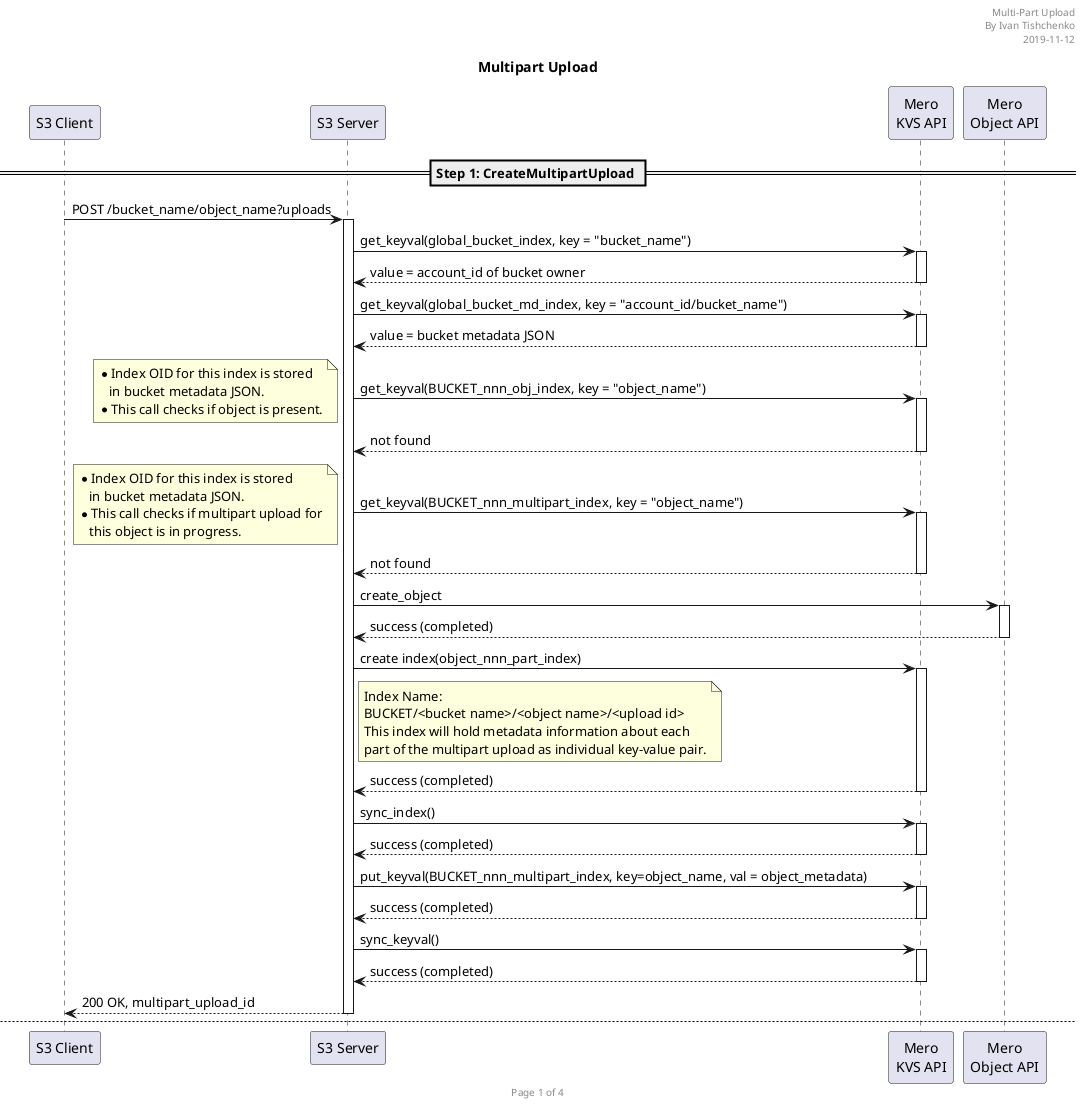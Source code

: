 @startuml

' Steps are listed here:
' https://docs.google.com/document/d/15YIzQUnz8MaACBdqKuZMbKSIDjSzBxb7OMhHqVAIgiI/edit#heading=h.dabn95db9jmm

header Multi-Part Upload\n By Ivan Tishchenko\n 2019-11-12
footer Page %page% of %lastpage%

title Multipart Upload

participant "S3 Client" as client
participant "S3 Server" as server
participant "Mero\nKVS API" as kvs
participant "Mero\nObject API" as object

autoactivate on



== Step 1: CreateMultipartUpload ==

client -> server: POST /bucket_name/object_name?uploads

server -> kvs: get_keyval(global_bucket_index, key = "bucket_name")
kvs --> server: value = account_id of bucket owner

server -> kvs: get_keyval(global_bucket_md_index, key = "account_id/bucket_name")
kvs --> server: value = bucket metadata JSON

server -> kvs: get_keyval(BUCKET_nnn_obj_index, key = "object_name")
note left
   * Index OID for this index is stored
      in bucket metadata JSON.
   * This call checks if object is present.
end note
kvs --> server: not found

server -> kvs: get_keyval(BUCKET_nnn_multipart_index, key = "object_name")
note left
   * Index OID for this index is stored
      in bucket metadata JSON.
   * This call checks if multipart upload for
      this object is in progress.
end note
kvs --> server: not found

server -> object: create_object
object --> server: success (completed)

server -> kvs: create index(object_nnn_part_index)
note right of server
  Index Name:
  BUCKET/<bucket name>/<object name>/<upload id>
  This index will hold metadata information about each
  part of the multipart upload as individual key-value pair.
end note
kvs --> server: success (completed)

server -> kvs: sync_index()
kvs --> server: success (completed)

server -> kvs: put_keyval(BUCKET_nnn_multipart_index, key=object_name, val = object_metadata)
kvs --> server: success (completed)

server -> kvs: sync_keyval()
kvs --> server: success (completed)

server --> client: 200 OK, multipart_upload_id


newpage
== Step 2: First "put part data" request ==

client -> server: PUT object with partNumber = 1\n uploadId = multipart_upload_id
note right: PUT /bucket_name/object_name?partNumber=1&uploadId=...guid

server -> kvs: get_keyval(global_bucket_index, key = "bucket_name")
kvs --> server: value = account_id of bucket owner

server -> kvs: get_keyval(global_bucket_md_index, key = "account_id/bucket_name")
kvs --> server: value = bucket metadata JSON

server -> kvs: get_keyval(BUCKET_nnn_multipart_index, key = "object_name")
kvs --> server: value = object multipart upload metadata JSON

server -> kvs: put_keyval(BUCKET_nnn_multipart_index, key = "object_name", value = "JSON")
note left: Updates the size of 1st part in metadata.
kvs --> server: success (completed)

server -> kvs: sync_keyval()
note left
  Needed to propagate the change across
  cluster.  Otherwise other nodes, receiving
  other parts, will fail.
end note
kvs --> server: success (completed)

server -> object: openobj
object --> server: success (completed)

loop until all data is written
  server -> object: Write data (up to 512 blocks per op, 16k each)
  note left
    Each write is 512 blocks, size
    of each block is 16k.  Except the
    last write, which has only remaining
    blocks (up to 512) and last block
    up to 16k.
  end note
  object --> server: success (completed)
end

server -> kvs: put_keyval(object_nnn_part_index, key = "1", value = "JSON")
note left: Saves metadata on part #1 of the upload.
kvs --> server: success (completed)

server -> kvs: sync_keyval()
note left
  Needed to propagate the change across the
  cluster.  Otherwise neighbour node, on receiving
  PostCompleteAction, will fail.
end note
kvs --> server: success (completed)

server --> client: 200 OK



newpage
== Step 3: Remaining "put part data" requests ==

loop for each remaining part

client -> server: PUT object with partNumber = NNN\n uploadId = multipart_upload_id
note right: PUT /bucket_name/object_name?partNumber=NNN&uploadId=...guid

server -> kvs: get_keyval(global_bucket_index, key = "bucket_name")
kvs --> server: value = account_id of bucket owner

server -> kvs: get_keyval(global_bucket_md_index, key = "account_id/bucket_name")
kvs --> server: value = bucket metadata JSON

server -> kvs: get_keyval(BUCKET_nnn_multipart_index, key = "object_name")
kvs --> server: value = object multipart upload metadata JSON

server -> object: openobj
object --> server: success (completed)

loop until all data is written
  server -> object: Write data (up to 512 blocks per op, 16k each)
  object --> server: success (completed)
end

server -> kvs: put_keyval(object_nnn_part_index, key = "part_number_NNN", value = "JSON")
note left: Saves metadata of the part #NNN of the upload.
kvs --> server: success (completed)

server -> kvs: sync_keyval()
note left
  Needed to propagate the change across the
  cluster.  Otherwise neighbour node, on receiving
  PostCompleteAction, will fail.
end note
kvs --> server: success (completed)

server --> client: 200 OK

end


newpage
== Step 4: PostCompleteAction ==

client -> server: POST /bucket_name/object_name\n&uploadId=multipart_upload_id

server -> kvs: get_keyval(global_bucket_index, key = "bucket_name")
kvs --> server: value = account_id of bucket owner

server -> kvs: get_keyval(global_bucket_md_index, key = "account_id/bucket_name")
kvs --> server: value = bucket metadata JSON

server -> kvs: get_keyval(BUCKET_nnn_obj_index, key = "object_name")
kvs --> server: value = object multipart upload metadata JSON

server -> kvs: get_next(object_nnn_part_index, key = "", count = 30)
note left: Loads part metadata to validate and compose\nfinal object metadata.
kvs --> server: value = up to 30 pairs of part_number/part_metadata_json

server -> kvs: put_keyval(BUCKET_nnn_obj_index, key = "object_name", value = "object metadata JSON")
note left: Saves metadata of the newly created object.
kvs --> server: success (completed)

server -> kvs: sync_keyval()
note left
  Needed to propagate the change across the
  cluster.  To allow instant GET on the object
  and avoid race conditions.
end note
kvs --> server: success (completed)

server -> kvs: delete_index(object_nnn_part_index)
note left: Clean up now unneeded multipart metadata.
kvs --> server: success (completed)

server -> kvs: sync_index
kvs --> server: success (completed)


server -> kvs: delete_keyval(BUCKET_nnn_multipart_index, key=object_name) 
kvs --> server: success (completed)

server -> kvs: sync_keyval
kvs --> server: success (completed)

@enduml
